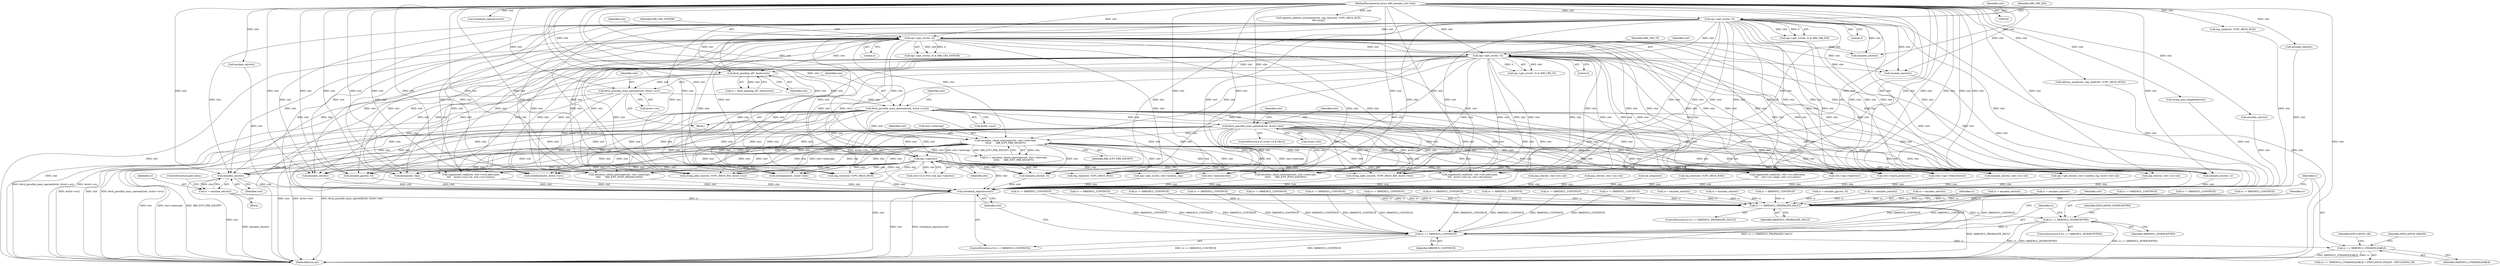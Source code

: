 digraph "0_linux_234f3ce485d54017f15cf5e0699cff4100121601_8@pointer" {
"1000428" [label="(Call,emulate_ud(ctxt))"];
"1000375" [label="(Call,emulator_check_intercept(ctxt, ctxt->intercept,\n\t\t\t\t\t\t      X86_ICPT_PRE_EXCEPT))"];
"1000342" [label="(Call,fetch_possible_mmx_operand(ctxt, &ctxt->src2))"];
"1000336" [label="(Call,fetch_possible_mmx_operand(ctxt, &ctxt->src))"];
"1000329" [label="(Call,flush_pending_x87_faults(ctxt))"];
"1000290" [label="(Call,ops->get_cr(ctxt, 4))"];
"1000278" [label="(Call,ops->get_cr(ctxt, 0))"];
"1000145" [label="(MethodParameterIn,struct x86_emulate_ctxt *ctxt)"];
"1000310" [label="(Call,ops->get_cr(ctxt, 0))"];
"1000355" [label="(Call,fetch_possible_mmx_operand(ctxt, &ctxt->dst))"];
"1000393" [label="(Call,ops->cpl(ctxt))"];
"1000426" [label="(Call,rc = emulate_ud(ctxt))"];
"1001199" [label="(Call,rc == X86EMUL_PROPAGATE_FAULT)"];
"1001217" [label="(Call,rc == X86EMUL_INTERCEPTED)"];
"1001223" [label="(Call,rc == X86EMUL_CONTINUE)"];
"1001230" [label="(Call,rc == X86EMUL_UNHANDLEABLE)"];
"1001226" [label="(Call,writeback_registers(ctxt))"];
"1001229" [label="(Call,(rc == X86EMUL_UNHANDLEABLE) ? EMULATION_FAILED : EMULATION_OK)"];
"1000342" [label="(Call,fetch_possible_mmx_operand(ctxt, &ctxt->src2))"];
"1000327" [label="(Call,rc = flush_pending_x87_faults(ctxt))"];
"1000936" [label="(Call,jmp_rel(ctxt, ctxt->src.val))"];
"1000426" [label="(Call,rc = emulate_ud(ctxt))"];
"1000262" [label="(Call,rc = emulate_ud(ctxt))"];
"1000993" [label="(Call,rc != X86EMUL_CONTINUE)"];
"1000402" [label="(Call,rc = emulate_ud(ctxt))"];
"1000290" [label="(Call,ops->get_cr(ctxt, 4))"];
"1000642" [label="(Call,rc != X86EMUL_CONTINUE)"];
"1001155" [label="(Call,reg_read(ctxt, VCPU_REGS_RCX))"];
"1001234" [label="(Identifier,EMULATION_OK)"];
"1001180" [label="(Call,writeback_registers(ctxt))"];
"1001201" [label="(Identifier,X86EMUL_PROPAGATE_FAULT)"];
"1001217" [label="(Call,rc == X86EMUL_INTERCEPTED)"];
"1000326" [label="(Block,)"];
"1000336" [label="(Call,fetch_possible_mmx_operand(ctxt, &ctxt->src))"];
"1000376" [label="(Identifier,ctxt)"];
"1000292" [label="(Literal,4)"];
"1000352" [label="(Identifier,ctxt)"];
"1000216" [label="(Call,emulate_ud(ctxt))"];
"1000309" [label="(Call,ops->get_cr(ctxt, 0) & X86_CR0_TS)"];
"1001233" [label="(Identifier,EMULATION_FAILED)"];
"1000928" [label="(Call,emulate_int(ctxt, 4))"];
"1000365" [label="(Identifier,ctxt)"];
"1000279" [label="(Identifier,ctxt)"];
"1001044" [label="(Call,writeback(ctxt, &ctxt->dst))"];
"1001225" [label="(Identifier,X86EMUL_CONTINUE)"];
"1000730" [label="(Call,rc != X86EMUL_CONTINUE)"];
"1000590" [label="(Call,rc != X86EMUL_CONTINUE)"];
"1001023" [label="(Call,writeback(ctxt, &ctxt->src))"];
"1000377" [label="(Call,ctxt->intercept)"];
"1000404" [label="(Call,emulate_ud(ctxt))"];
"1001216" [label="(ControlStructure,if (rc == X86EMUL_INTERCEPTED))"];
"1001198" [label="(ControlStructure,if (rc == X86EMUL_PROPAGATE_FAULT))"];
"1000154" [label="(Call,rc = X86EMUL_CONTINUE)"];
"1000387" [label="(Call,(ctxt->d & Priv) && ops->cpl(ctxt))"];
"1001231" [label="(Identifier,rc)"];
"1000291" [label="(Identifier,ctxt)"];
"1001328" [label="(Call,jmp_rel(ctxt, ctxt->src.val))"];
"1000407" [label="(Call,rc = emulate_gp(ctxt, 0))"];
"1000375" [label="(Call,emulator_check_intercept(ctxt, ctxt->intercept,\n\t\t\t\t\t\t      X86_ICPT_PRE_EXCEPT))"];
"1001230" [label="(Call,rc == X86EMUL_UNHANDLEABLE)"];
"1000672" [label="(Call,emulator_check_intercept(ctxt, ctxt->intercept,\n\t\t\t\t\t      X86_ICPT_POST_MEMACCESS))"];
"1000192" [label="(Call,rc = emulate_ud(ctxt))"];
"1000798" [label="(Call,jmp_rel(ctxt, ctxt->src.val))"];
"1000846" [label="(Call,em_xchg(ctxt))"];
"1000373" [label="(Call,rc = emulator_check_intercept(ctxt, ctxt->intercept,\n\t\t\t\t\t\t      X86_ICPT_PRE_EXCEPT))"];
"1001221" [label="(Identifier,EMULATION_INTERCEPTED)"];
"1000356" [label="(Identifier,ctxt)"];
"1001070" [label="(Call,string_addr_inc(ctxt, VCPU_REGS_RSI, &ctxt->src))"];
"1001222" [label="(ControlStructure,if (rc == X86EMUL_CONTINUE))"];
"1000409" [label="(Call,emulate_gp(ctxt, 0))"];
"1000295" [label="(Call,rc = emulate_ud(ctxt))"];
"1001224" [label="(Identifier,rc)"];
"1000487" [label="(Call,reg_read(ctxt, VCPU_REGS_RCX))"];
"1000468" [label="(Call,rc != X86EMUL_CONTINUE)"];
"1000425" [label="(Block,)"];
"1000904" [label="(Call,emulate_int(ctxt, 3))"];
"1000394" [label="(Identifier,ctxt)"];
"1000443" [label="(Call,rc != X86EMUL_CONTINUE)"];
"1000382" [label="(Call,rc != X86EMUL_CONTINUE)"];
"1000338" [label="(Call,&ctxt->src)"];
"1000380" [label="(Identifier,X86_ICPT_PRE_EXCEPT)"];
"1001257" [label="(Call,ops->get_cr(ctxt, ctxt->modrm_reg))"];
"1000264" [label="(Call,emulate_ud(ctxt))"];
"1000281" [label="(Identifier,X86_CR0_EM)"];
"1000329" [label="(Call,flush_pending_x87_faults(ctxt))"];
"1000278" [label="(Call,ops->get_cr(ctxt, 0))"];
"1000332" [label="(Call,rc != X86EMUL_CONTINUE)"];
"1001200" [label="(Identifier,rc)"];
"1000427" [label="(Identifier,rc)"];
"1001226" [label="(Call,writeback_registers(ctxt))"];
"1001480" [label="(MethodReturn,int)"];
"1000311" [label="(Identifier,ctxt)"];
"1000214" [label="(Call,rc = emulate_ud(ctxt))"];
"1001051" [label="(Call,rc != X86EMUL_CONTINUE)"];
"1001134" [label="(Call,register_address_increment(ctxt, reg_rmw(ctxt, VCPU_REGS_RCX),\n\t\t\t\t-count))"];
"1000485" [label="(Call,address_mask(ctxt, reg_read(ctxt, VCPU_REGS_RCX)))"];
"1000737" [label="(Call,ctxt->execute(ctxt))"];
"1001219" [label="(Identifier,X86EMUL_INTERCEPTED)"];
"1000679" [label="(Call,rc != X86EMUL_CONTINUE)"];
"1001223" [label="(Call,rc == X86EMUL_CONTINUE)"];
"1001227" [label="(Identifier,ctxt)"];
"1000833" [label="(Call,reg_rmw(ctxt, VCPU_REGS_RAX))"];
"1001199" [label="(Call,rc == X86EMUL_PROPAGATE_FAULT)"];
"1000348" [label="(ControlStructure,if (!(ctxt->d & Mov)))"];
"1000429" [label="(Identifier,ctxt)"];
"1000297" [label="(Call,emulate_ud(ctxt))"];
"1000357" [label="(Call,&ctxt->dst)"];
"1000393" [label="(Call,ops->cpl(ctxt))"];
"1000277" [label="(Call,ops->get_cr(ctxt, 0) & X86_CR0_EM)"];
"1001143" [label="(Call,string_insn_completed(ctxt))"];
"1000461" [label="(Call,emulator_check_intercept(ctxt, ctxt->intercept,\n\t\t\t\t\t\t      X86_ICPT_POST_EXCEPT))"];
"1000337" [label="(Identifier,ctxt)"];
"1000312" [label="(Literal,0)"];
"1000317" [label="(Call,emulate_nm(ctxt))"];
"1000194" [label="(Call,emulate_ud(ctxt))"];
"1001136" [label="(Call,reg_rmw(ctxt, VCPU_REGS_RCX))"];
"1000145" [label="(MethodParameterIn,struct x86_emulate_ctxt *ctxt)"];
"1000726" [label="(Call,fastop(ctxt, fop))"];
"1000344" [label="(Call,&ctxt->src2)"];
"1001085" [label="(Call,string_addr_inc(ctxt, VCPU_REGS_RDI, &ctxt->dst))"];
"1000280" [label="(Literal,0)"];
"1000330" [label="(Identifier,ctxt)"];
"1001030" [label="(Call,rc != X86EMUL_CONTINUE)"];
"1000569" [label="(Call,segmented_read(ctxt, ctxt->src2.addr.mem,\n\t\t\t\t    &ctxt->src2.val, ctxt->src2.bytes))"];
"1000740" [label="(Call,rc != X86EMUL_CONTINUE)"];
"1000313" [label="(Identifier,X86_CR0_TS)"];
"1000621" [label="(Call,segmented_read(ctxt, ctxt->dst.addr.mem,\n\t\t\t\t   &ctxt->dst.val, ctxt->dst.bytes))"];
"1000355" [label="(Call,fetch_possible_mmx_operand(ctxt, &ctxt->dst))"];
"1000289" [label="(Call,ops->get_cr(ctxt, 4) & X86_CR4_OSFXSR)"];
"1000523" [label="(Call,segmented_read(ctxt, ctxt->src.addr.mem,\n\t\t\t\t    ctxt->src.valptr, ctxt->src.bytes))"];
"1000315" [label="(Call,rc = emulate_nm(ctxt))"];
"1001472" [label="(Call,rc != X86EMUL_CONTINUE)"];
"1000343" [label="(Identifier,ctxt)"];
"1000952" [label="(Call,ctxt->ops->halt(ctxt))"];
"1001232" [label="(Identifier,X86EMUL_UNHANDLEABLE)"];
"1000293" [label="(Identifier,X86_CR4_OSFXSR)"];
"1000440" [label="(Call,ctxt->check_perm(ctxt))"];
"1000543" [label="(Call,rc != X86EMUL_CONTINUE)"];
"1001242" [label="(Call,(ctxt->ops->wbinvd)(ctxt))"];
"1000911" [label="(Call,emulate_int(ctxt, ctxt->src.val))"];
"1000428" [label="(Call,emulate_ud(ctxt))"];
"1001264" [label="(Call,ops->get_dr(ctxt, ctxt->modrm_reg, &ctxt->dst.val))"];
"1001218" [label="(Identifier,rc)"];
"1000310" [label="(Call,ops->get_cr(ctxt, 0))"];
"1001207" [label="(Identifier,ctxt)"];
"1000430" [label="(ControlStructure,goto done;)"];
"1000428" -> "1000426"  [label="AST: "];
"1000428" -> "1000429"  [label="CFG: "];
"1000429" -> "1000428"  [label="AST: "];
"1000426" -> "1000428"  [label="CFG: "];
"1000428" -> "1001480"  [label="DDG: ctxt"];
"1000428" -> "1000426"  [label="DDG: ctxt"];
"1000375" -> "1000428"  [label="DDG: ctxt"];
"1000393" -> "1000428"  [label="DDG: ctxt"];
"1000342" -> "1000428"  [label="DDG: ctxt"];
"1000310" -> "1000428"  [label="DDG: ctxt"];
"1000278" -> "1000428"  [label="DDG: ctxt"];
"1000355" -> "1000428"  [label="DDG: ctxt"];
"1000290" -> "1000428"  [label="DDG: ctxt"];
"1000145" -> "1000428"  [label="DDG: ctxt"];
"1000428" -> "1001226"  [label="DDG: ctxt"];
"1000375" -> "1000373"  [label="AST: "];
"1000375" -> "1000380"  [label="CFG: "];
"1000376" -> "1000375"  [label="AST: "];
"1000377" -> "1000375"  [label="AST: "];
"1000380" -> "1000375"  [label="AST: "];
"1000373" -> "1000375"  [label="CFG: "];
"1000375" -> "1001480"  [label="DDG: ctxt"];
"1000375" -> "1001480"  [label="DDG: ctxt->intercept"];
"1000375" -> "1001480"  [label="DDG: X86_ICPT_PRE_EXCEPT"];
"1000375" -> "1000373"  [label="DDG: ctxt"];
"1000375" -> "1000373"  [label="DDG: ctxt->intercept"];
"1000375" -> "1000373"  [label="DDG: X86_ICPT_PRE_EXCEPT"];
"1000342" -> "1000375"  [label="DDG: ctxt"];
"1000310" -> "1000375"  [label="DDG: ctxt"];
"1000278" -> "1000375"  [label="DDG: ctxt"];
"1000355" -> "1000375"  [label="DDG: ctxt"];
"1000290" -> "1000375"  [label="DDG: ctxt"];
"1000145" -> "1000375"  [label="DDG: ctxt"];
"1000375" -> "1000393"  [label="DDG: ctxt"];
"1000375" -> "1000404"  [label="DDG: ctxt"];
"1000375" -> "1000409"  [label="DDG: ctxt"];
"1000375" -> "1000440"  [label="DDG: ctxt"];
"1000375" -> "1000461"  [label="DDG: ctxt"];
"1000375" -> "1000461"  [label="DDG: ctxt->intercept"];
"1000375" -> "1000487"  [label="DDG: ctxt"];
"1000375" -> "1000523"  [label="DDG: ctxt"];
"1000375" -> "1000569"  [label="DDG: ctxt"];
"1000375" -> "1000621"  [label="DDG: ctxt"];
"1000375" -> "1000672"  [label="DDG: ctxt"];
"1000375" -> "1000672"  [label="DDG: ctxt->intercept"];
"1000375" -> "1000726"  [label="DDG: ctxt"];
"1000375" -> "1000737"  [label="DDG: ctxt"];
"1000375" -> "1000904"  [label="DDG: ctxt"];
"1000375" -> "1000911"  [label="DDG: ctxt"];
"1000375" -> "1000928"  [label="DDG: ctxt"];
"1000375" -> "1000936"  [label="DDG: ctxt"];
"1000375" -> "1000952"  [label="DDG: ctxt"];
"1000375" -> "1001023"  [label="DDG: ctxt"];
"1000375" -> "1001044"  [label="DDG: ctxt"];
"1000375" -> "1001070"  [label="DDG: ctxt"];
"1000375" -> "1001085"  [label="DDG: ctxt"];
"1000375" -> "1001136"  [label="DDG: ctxt"];
"1000375" -> "1001226"  [label="DDG: ctxt"];
"1000375" -> "1001242"  [label="DDG: ctxt"];
"1000375" -> "1001257"  [label="DDG: ctxt"];
"1000375" -> "1001264"  [label="DDG: ctxt"];
"1000342" -> "1000326"  [label="AST: "];
"1000342" -> "1000344"  [label="CFG: "];
"1000343" -> "1000342"  [label="AST: "];
"1000344" -> "1000342"  [label="AST: "];
"1000352" -> "1000342"  [label="CFG: "];
"1000342" -> "1001480"  [label="DDG: &ctxt->src2"];
"1000342" -> "1001480"  [label="DDG: ctxt"];
"1000342" -> "1001480"  [label="DDG: fetch_possible_mmx_operand(ctxt, &ctxt->src2)"];
"1000336" -> "1000342"  [label="DDG: ctxt"];
"1000145" -> "1000342"  [label="DDG: ctxt"];
"1000342" -> "1000355"  [label="DDG: ctxt"];
"1000342" -> "1000393"  [label="DDG: ctxt"];
"1000342" -> "1000404"  [label="DDG: ctxt"];
"1000342" -> "1000409"  [label="DDG: ctxt"];
"1000342" -> "1000440"  [label="DDG: ctxt"];
"1000342" -> "1000461"  [label="DDG: ctxt"];
"1000342" -> "1000487"  [label="DDG: ctxt"];
"1000342" -> "1000523"  [label="DDG: ctxt"];
"1000342" -> "1000569"  [label="DDG: ctxt"];
"1000342" -> "1000621"  [label="DDG: ctxt"];
"1000342" -> "1000672"  [label="DDG: ctxt"];
"1000342" -> "1000726"  [label="DDG: ctxt"];
"1000342" -> "1000737"  [label="DDG: ctxt"];
"1000342" -> "1000904"  [label="DDG: ctxt"];
"1000342" -> "1000911"  [label="DDG: ctxt"];
"1000342" -> "1000928"  [label="DDG: ctxt"];
"1000342" -> "1000936"  [label="DDG: ctxt"];
"1000342" -> "1000952"  [label="DDG: ctxt"];
"1000342" -> "1001023"  [label="DDG: ctxt"];
"1000342" -> "1001044"  [label="DDG: ctxt"];
"1000342" -> "1001070"  [label="DDG: ctxt"];
"1000342" -> "1001085"  [label="DDG: ctxt"];
"1000342" -> "1001136"  [label="DDG: ctxt"];
"1000342" -> "1001226"  [label="DDG: ctxt"];
"1000342" -> "1001242"  [label="DDG: ctxt"];
"1000342" -> "1001257"  [label="DDG: ctxt"];
"1000342" -> "1001264"  [label="DDG: ctxt"];
"1000336" -> "1000326"  [label="AST: "];
"1000336" -> "1000338"  [label="CFG: "];
"1000337" -> "1000336"  [label="AST: "];
"1000338" -> "1000336"  [label="AST: "];
"1000343" -> "1000336"  [label="CFG: "];
"1000336" -> "1001480"  [label="DDG: fetch_possible_mmx_operand(ctxt, &ctxt->src)"];
"1000336" -> "1001480"  [label="DDG: &ctxt->src"];
"1000329" -> "1000336"  [label="DDG: ctxt"];
"1000145" -> "1000336"  [label="DDG: ctxt"];
"1000336" -> "1001023"  [label="DDG: &ctxt->src"];
"1000336" -> "1001070"  [label="DDG: &ctxt->src"];
"1000329" -> "1000327"  [label="AST: "];
"1000329" -> "1000330"  [label="CFG: "];
"1000330" -> "1000329"  [label="AST: "];
"1000327" -> "1000329"  [label="CFG: "];
"1000329" -> "1001480"  [label="DDG: ctxt"];
"1000329" -> "1000327"  [label="DDG: ctxt"];
"1000290" -> "1000329"  [label="DDG: ctxt"];
"1000310" -> "1000329"  [label="DDG: ctxt"];
"1000278" -> "1000329"  [label="DDG: ctxt"];
"1000145" -> "1000329"  [label="DDG: ctxt"];
"1000329" -> "1001226"  [label="DDG: ctxt"];
"1000290" -> "1000289"  [label="AST: "];
"1000290" -> "1000292"  [label="CFG: "];
"1000291" -> "1000290"  [label="AST: "];
"1000292" -> "1000290"  [label="AST: "];
"1000293" -> "1000290"  [label="CFG: "];
"1000290" -> "1001480"  [label="DDG: ctxt"];
"1000290" -> "1000289"  [label="DDG: ctxt"];
"1000290" -> "1000289"  [label="DDG: 4"];
"1000278" -> "1000290"  [label="DDG: ctxt"];
"1000145" -> "1000290"  [label="DDG: ctxt"];
"1000290" -> "1000297"  [label="DDG: ctxt"];
"1000290" -> "1000310"  [label="DDG: ctxt"];
"1000290" -> "1000317"  [label="DDG: ctxt"];
"1000290" -> "1000393"  [label="DDG: ctxt"];
"1000290" -> "1000404"  [label="DDG: ctxt"];
"1000290" -> "1000409"  [label="DDG: ctxt"];
"1000290" -> "1000440"  [label="DDG: ctxt"];
"1000290" -> "1000461"  [label="DDG: ctxt"];
"1000290" -> "1000487"  [label="DDG: ctxt"];
"1000290" -> "1000523"  [label="DDG: ctxt"];
"1000290" -> "1000569"  [label="DDG: ctxt"];
"1000290" -> "1000621"  [label="DDG: ctxt"];
"1000290" -> "1000672"  [label="DDG: ctxt"];
"1000290" -> "1000726"  [label="DDG: ctxt"];
"1000290" -> "1000737"  [label="DDG: ctxt"];
"1000290" -> "1000904"  [label="DDG: ctxt"];
"1000290" -> "1000911"  [label="DDG: ctxt"];
"1000290" -> "1000928"  [label="DDG: ctxt"];
"1000290" -> "1000936"  [label="DDG: ctxt"];
"1000290" -> "1000952"  [label="DDG: ctxt"];
"1000290" -> "1001023"  [label="DDG: ctxt"];
"1000290" -> "1001044"  [label="DDG: ctxt"];
"1000290" -> "1001070"  [label="DDG: ctxt"];
"1000290" -> "1001085"  [label="DDG: ctxt"];
"1000290" -> "1001136"  [label="DDG: ctxt"];
"1000290" -> "1001226"  [label="DDG: ctxt"];
"1000290" -> "1001242"  [label="DDG: ctxt"];
"1000290" -> "1001257"  [label="DDG: ctxt"];
"1000290" -> "1001264"  [label="DDG: ctxt"];
"1000278" -> "1000277"  [label="AST: "];
"1000278" -> "1000280"  [label="CFG: "];
"1000279" -> "1000278"  [label="AST: "];
"1000280" -> "1000278"  [label="AST: "];
"1000281" -> "1000278"  [label="CFG: "];
"1000278" -> "1001480"  [label="DDG: ctxt"];
"1000278" -> "1000277"  [label="DDG: ctxt"];
"1000278" -> "1000277"  [label="DDG: 0"];
"1000145" -> "1000278"  [label="DDG: ctxt"];
"1000278" -> "1000297"  [label="DDG: ctxt"];
"1000278" -> "1000310"  [label="DDG: ctxt"];
"1000278" -> "1000317"  [label="DDG: ctxt"];
"1000278" -> "1000393"  [label="DDG: ctxt"];
"1000278" -> "1000404"  [label="DDG: ctxt"];
"1000278" -> "1000409"  [label="DDG: ctxt"];
"1000278" -> "1000440"  [label="DDG: ctxt"];
"1000278" -> "1000461"  [label="DDG: ctxt"];
"1000278" -> "1000487"  [label="DDG: ctxt"];
"1000278" -> "1000523"  [label="DDG: ctxt"];
"1000278" -> "1000569"  [label="DDG: ctxt"];
"1000278" -> "1000621"  [label="DDG: ctxt"];
"1000278" -> "1000672"  [label="DDG: ctxt"];
"1000278" -> "1000726"  [label="DDG: ctxt"];
"1000278" -> "1000737"  [label="DDG: ctxt"];
"1000278" -> "1000904"  [label="DDG: ctxt"];
"1000278" -> "1000911"  [label="DDG: ctxt"];
"1000278" -> "1000928"  [label="DDG: ctxt"];
"1000278" -> "1000936"  [label="DDG: ctxt"];
"1000278" -> "1000952"  [label="DDG: ctxt"];
"1000278" -> "1001023"  [label="DDG: ctxt"];
"1000278" -> "1001044"  [label="DDG: ctxt"];
"1000278" -> "1001070"  [label="DDG: ctxt"];
"1000278" -> "1001085"  [label="DDG: ctxt"];
"1000278" -> "1001136"  [label="DDG: ctxt"];
"1000278" -> "1001226"  [label="DDG: ctxt"];
"1000278" -> "1001242"  [label="DDG: ctxt"];
"1000278" -> "1001257"  [label="DDG: ctxt"];
"1000278" -> "1001264"  [label="DDG: ctxt"];
"1000145" -> "1000144"  [label="AST: "];
"1000145" -> "1001480"  [label="DDG: ctxt"];
"1000145" -> "1000194"  [label="DDG: ctxt"];
"1000145" -> "1000216"  [label="DDG: ctxt"];
"1000145" -> "1000264"  [label="DDG: ctxt"];
"1000145" -> "1000297"  [label="DDG: ctxt"];
"1000145" -> "1000310"  [label="DDG: ctxt"];
"1000145" -> "1000317"  [label="DDG: ctxt"];
"1000145" -> "1000355"  [label="DDG: ctxt"];
"1000145" -> "1000393"  [label="DDG: ctxt"];
"1000145" -> "1000404"  [label="DDG: ctxt"];
"1000145" -> "1000409"  [label="DDG: ctxt"];
"1000145" -> "1000440"  [label="DDG: ctxt"];
"1000145" -> "1000461"  [label="DDG: ctxt"];
"1000145" -> "1000485"  [label="DDG: ctxt"];
"1000145" -> "1000487"  [label="DDG: ctxt"];
"1000145" -> "1000523"  [label="DDG: ctxt"];
"1000145" -> "1000569"  [label="DDG: ctxt"];
"1000145" -> "1000621"  [label="DDG: ctxt"];
"1000145" -> "1000672"  [label="DDG: ctxt"];
"1000145" -> "1000726"  [label="DDG: ctxt"];
"1000145" -> "1000737"  [label="DDG: ctxt"];
"1000145" -> "1000904"  [label="DDG: ctxt"];
"1000145" -> "1000911"  [label="DDG: ctxt"];
"1000145" -> "1000928"  [label="DDG: ctxt"];
"1000145" -> "1000936"  [label="DDG: ctxt"];
"1000145" -> "1000952"  [label="DDG: ctxt"];
"1000145" -> "1001023"  [label="DDG: ctxt"];
"1000145" -> "1001044"  [label="DDG: ctxt"];
"1000145" -> "1001070"  [label="DDG: ctxt"];
"1000145" -> "1001085"  [label="DDG: ctxt"];
"1000145" -> "1001134"  [label="DDG: ctxt"];
"1000145" -> "1001136"  [label="DDG: ctxt"];
"1000145" -> "1001143"  [label="DDG: ctxt"];
"1000145" -> "1001155"  [label="DDG: ctxt"];
"1000145" -> "1001180"  [label="DDG: ctxt"];
"1000145" -> "1001226"  [label="DDG: ctxt"];
"1000145" -> "1001242"  [label="DDG: ctxt"];
"1000145" -> "1001257"  [label="DDG: ctxt"];
"1000145" -> "1001264"  [label="DDG: ctxt"];
"1000310" -> "1000309"  [label="AST: "];
"1000310" -> "1000312"  [label="CFG: "];
"1000311" -> "1000310"  [label="AST: "];
"1000312" -> "1000310"  [label="AST: "];
"1000313" -> "1000310"  [label="CFG: "];
"1000310" -> "1001480"  [label="DDG: ctxt"];
"1000310" -> "1000309"  [label="DDG: ctxt"];
"1000310" -> "1000309"  [label="DDG: 0"];
"1000310" -> "1000317"  [label="DDG: ctxt"];
"1000310" -> "1000393"  [label="DDG: ctxt"];
"1000310" -> "1000404"  [label="DDG: ctxt"];
"1000310" -> "1000409"  [label="DDG: ctxt"];
"1000310" -> "1000440"  [label="DDG: ctxt"];
"1000310" -> "1000461"  [label="DDG: ctxt"];
"1000310" -> "1000487"  [label="DDG: ctxt"];
"1000310" -> "1000523"  [label="DDG: ctxt"];
"1000310" -> "1000569"  [label="DDG: ctxt"];
"1000310" -> "1000621"  [label="DDG: ctxt"];
"1000310" -> "1000672"  [label="DDG: ctxt"];
"1000310" -> "1000726"  [label="DDG: ctxt"];
"1000310" -> "1000737"  [label="DDG: ctxt"];
"1000310" -> "1000904"  [label="DDG: ctxt"];
"1000310" -> "1000911"  [label="DDG: ctxt"];
"1000310" -> "1000928"  [label="DDG: ctxt"];
"1000310" -> "1000936"  [label="DDG: ctxt"];
"1000310" -> "1000952"  [label="DDG: ctxt"];
"1000310" -> "1001023"  [label="DDG: ctxt"];
"1000310" -> "1001044"  [label="DDG: ctxt"];
"1000310" -> "1001070"  [label="DDG: ctxt"];
"1000310" -> "1001085"  [label="DDG: ctxt"];
"1000310" -> "1001136"  [label="DDG: ctxt"];
"1000310" -> "1001226"  [label="DDG: ctxt"];
"1000310" -> "1001242"  [label="DDG: ctxt"];
"1000310" -> "1001257"  [label="DDG: ctxt"];
"1000310" -> "1001264"  [label="DDG: ctxt"];
"1000355" -> "1000348"  [label="AST: "];
"1000355" -> "1000357"  [label="CFG: "];
"1000356" -> "1000355"  [label="AST: "];
"1000357" -> "1000355"  [label="AST: "];
"1000365" -> "1000355"  [label="CFG: "];
"1000355" -> "1001480"  [label="DDG: ctxt"];
"1000355" -> "1001480"  [label="DDG: &ctxt->dst"];
"1000355" -> "1001480"  [label="DDG: fetch_possible_mmx_operand(ctxt, &ctxt->dst)"];
"1000355" -> "1000393"  [label="DDG: ctxt"];
"1000355" -> "1000404"  [label="DDG: ctxt"];
"1000355" -> "1000409"  [label="DDG: ctxt"];
"1000355" -> "1000440"  [label="DDG: ctxt"];
"1000355" -> "1000461"  [label="DDG: ctxt"];
"1000355" -> "1000487"  [label="DDG: ctxt"];
"1000355" -> "1000523"  [label="DDG: ctxt"];
"1000355" -> "1000569"  [label="DDG: ctxt"];
"1000355" -> "1000621"  [label="DDG: ctxt"];
"1000355" -> "1000672"  [label="DDG: ctxt"];
"1000355" -> "1000726"  [label="DDG: ctxt"];
"1000355" -> "1000737"  [label="DDG: ctxt"];
"1000355" -> "1000904"  [label="DDG: ctxt"];
"1000355" -> "1000911"  [label="DDG: ctxt"];
"1000355" -> "1000928"  [label="DDG: ctxt"];
"1000355" -> "1000936"  [label="DDG: ctxt"];
"1000355" -> "1000952"  [label="DDG: ctxt"];
"1000355" -> "1001023"  [label="DDG: ctxt"];
"1000355" -> "1001044"  [label="DDG: ctxt"];
"1000355" -> "1001044"  [label="DDG: &ctxt->dst"];
"1000355" -> "1001070"  [label="DDG: ctxt"];
"1000355" -> "1001085"  [label="DDG: ctxt"];
"1000355" -> "1001085"  [label="DDG: &ctxt->dst"];
"1000355" -> "1001136"  [label="DDG: ctxt"];
"1000355" -> "1001226"  [label="DDG: ctxt"];
"1000355" -> "1001242"  [label="DDG: ctxt"];
"1000355" -> "1001257"  [label="DDG: ctxt"];
"1000355" -> "1001264"  [label="DDG: ctxt"];
"1000393" -> "1000387"  [label="AST: "];
"1000393" -> "1000394"  [label="CFG: "];
"1000394" -> "1000393"  [label="AST: "];
"1000387" -> "1000393"  [label="CFG: "];
"1000393" -> "1001480"  [label="DDG: ctxt"];
"1000393" -> "1000387"  [label="DDG: ctxt"];
"1000393" -> "1000404"  [label="DDG: ctxt"];
"1000393" -> "1000409"  [label="DDG: ctxt"];
"1000393" -> "1000440"  [label="DDG: ctxt"];
"1000393" -> "1000461"  [label="DDG: ctxt"];
"1000393" -> "1000487"  [label="DDG: ctxt"];
"1000393" -> "1000523"  [label="DDG: ctxt"];
"1000393" -> "1000569"  [label="DDG: ctxt"];
"1000393" -> "1000621"  [label="DDG: ctxt"];
"1000393" -> "1000672"  [label="DDG: ctxt"];
"1000393" -> "1000726"  [label="DDG: ctxt"];
"1000393" -> "1000737"  [label="DDG: ctxt"];
"1000393" -> "1000904"  [label="DDG: ctxt"];
"1000393" -> "1000911"  [label="DDG: ctxt"];
"1000393" -> "1000928"  [label="DDG: ctxt"];
"1000393" -> "1000936"  [label="DDG: ctxt"];
"1000393" -> "1000952"  [label="DDG: ctxt"];
"1000393" -> "1001023"  [label="DDG: ctxt"];
"1000393" -> "1001044"  [label="DDG: ctxt"];
"1000393" -> "1001070"  [label="DDG: ctxt"];
"1000393" -> "1001085"  [label="DDG: ctxt"];
"1000393" -> "1001136"  [label="DDG: ctxt"];
"1000393" -> "1001226"  [label="DDG: ctxt"];
"1000393" -> "1001242"  [label="DDG: ctxt"];
"1000393" -> "1001257"  [label="DDG: ctxt"];
"1000393" -> "1001264"  [label="DDG: ctxt"];
"1000426" -> "1000425"  [label="AST: "];
"1000427" -> "1000426"  [label="AST: "];
"1000430" -> "1000426"  [label="CFG: "];
"1000426" -> "1001480"  [label="DDG: emulate_ud(ctxt)"];
"1000426" -> "1001199"  [label="DDG: rc"];
"1001199" -> "1001198"  [label="AST: "];
"1001199" -> "1001201"  [label="CFG: "];
"1001200" -> "1001199"  [label="AST: "];
"1001201" -> "1001199"  [label="AST: "];
"1001207" -> "1001199"  [label="CFG: "];
"1001218" -> "1001199"  [label="CFG: "];
"1001199" -> "1001480"  [label="DDG: rc == X86EMUL_PROPAGATE_FAULT"];
"1001199" -> "1001480"  [label="DDG: X86EMUL_PROPAGATE_FAULT"];
"1000642" -> "1001199"  [label="DDG: rc"];
"1000332" -> "1001199"  [label="DDG: rc"];
"1000382" -> "1001199"  [label="DDG: rc"];
"1000295" -> "1001199"  [label="DDG: rc"];
"1000679" -> "1001199"  [label="DDG: rc"];
"1000315" -> "1001199"  [label="DDG: rc"];
"1001472" -> "1001199"  [label="DDG: rc"];
"1000407" -> "1001199"  [label="DDG: rc"];
"1000154" -> "1001199"  [label="DDG: rc"];
"1000402" -> "1001199"  [label="DDG: rc"];
"1000262" -> "1001199"  [label="DDG: rc"];
"1000730" -> "1001199"  [label="DDG: rc"];
"1000740" -> "1001199"  [label="DDG: rc"];
"1001051" -> "1001199"  [label="DDG: rc"];
"1000590" -> "1001199"  [label="DDG: rc"];
"1000468" -> "1001199"  [label="DDG: rc"];
"1000192" -> "1001199"  [label="DDG: rc"];
"1000993" -> "1001199"  [label="DDG: rc"];
"1000214" -> "1001199"  [label="DDG: rc"];
"1000543" -> "1001199"  [label="DDG: rc"];
"1000443" -> "1001199"  [label="DDG: rc"];
"1001030" -> "1001199"  [label="DDG: rc"];
"1001199" -> "1001217"  [label="DDG: rc"];
"1001217" -> "1001216"  [label="AST: "];
"1001217" -> "1001219"  [label="CFG: "];
"1001218" -> "1001217"  [label="AST: "];
"1001219" -> "1001217"  [label="AST: "];
"1001221" -> "1001217"  [label="CFG: "];
"1001224" -> "1001217"  [label="CFG: "];
"1001217" -> "1001480"  [label="DDG: rc"];
"1001217" -> "1001480"  [label="DDG: X86EMUL_INTERCEPTED"];
"1001217" -> "1001480"  [label="DDG: rc == X86EMUL_INTERCEPTED"];
"1001217" -> "1001223"  [label="DDG: rc"];
"1001223" -> "1001222"  [label="AST: "];
"1001223" -> "1001225"  [label="CFG: "];
"1001224" -> "1001223"  [label="AST: "];
"1001225" -> "1001223"  [label="AST: "];
"1001227" -> "1001223"  [label="CFG: "];
"1001231" -> "1001223"  [label="CFG: "];
"1001223" -> "1001480"  [label="DDG: rc == X86EMUL_CONTINUE"];
"1001223" -> "1001480"  [label="DDG: X86EMUL_CONTINUE"];
"1000740" -> "1001223"  [label="DDG: X86EMUL_CONTINUE"];
"1001472" -> "1001223"  [label="DDG: X86EMUL_CONTINUE"];
"1000382" -> "1001223"  [label="DDG: X86EMUL_CONTINUE"];
"1000642" -> "1001223"  [label="DDG: X86EMUL_CONTINUE"];
"1000590" -> "1001223"  [label="DDG: X86EMUL_CONTINUE"];
"1000443" -> "1001223"  [label="DDG: X86EMUL_CONTINUE"];
"1000543" -> "1001223"  [label="DDG: X86EMUL_CONTINUE"];
"1000993" -> "1001223"  [label="DDG: X86EMUL_CONTINUE"];
"1001030" -> "1001223"  [label="DDG: X86EMUL_CONTINUE"];
"1000730" -> "1001223"  [label="DDG: X86EMUL_CONTINUE"];
"1000468" -> "1001223"  [label="DDG: X86EMUL_CONTINUE"];
"1001051" -> "1001223"  [label="DDG: X86EMUL_CONTINUE"];
"1000332" -> "1001223"  [label="DDG: X86EMUL_CONTINUE"];
"1000679" -> "1001223"  [label="DDG: X86EMUL_CONTINUE"];
"1001223" -> "1001230"  [label="DDG: rc"];
"1001230" -> "1001229"  [label="AST: "];
"1001230" -> "1001232"  [label="CFG: "];
"1001231" -> "1001230"  [label="AST: "];
"1001232" -> "1001230"  [label="AST: "];
"1001233" -> "1001230"  [label="CFG: "];
"1001234" -> "1001230"  [label="CFG: "];
"1001230" -> "1001480"  [label="DDG: X86EMUL_UNHANDLEABLE"];
"1001230" -> "1001480"  [label="DDG: rc"];
"1001226" -> "1001222"  [label="AST: "];
"1001226" -> "1001227"  [label="CFG: "];
"1001227" -> "1001226"  [label="AST: "];
"1001231" -> "1001226"  [label="CFG: "];
"1001226" -> "1001480"  [label="DDG: ctxt"];
"1001226" -> "1001480"  [label="DDG: writeback_registers(ctxt)"];
"1001264" -> "1001226"  [label="DDG: ctxt"];
"1000936" -> "1001226"  [label="DDG: ctxt"];
"1000928" -> "1001226"  [label="DDG: ctxt"];
"1000737" -> "1001226"  [label="DDG: ctxt"];
"1000409" -> "1001226"  [label="DDG: ctxt"];
"1000672" -> "1001226"  [label="DDG: ctxt"];
"1001070" -> "1001226"  [label="DDG: ctxt"];
"1000297" -> "1001226"  [label="DDG: ctxt"];
"1000485" -> "1001226"  [label="DDG: ctxt"];
"1000621" -> "1001226"  [label="DDG: ctxt"];
"1001023" -> "1001226"  [label="DDG: ctxt"];
"1000404" -> "1001226"  [label="DDG: ctxt"];
"1000833" -> "1001226"  [label="DDG: ctxt"];
"1000952" -> "1001226"  [label="DDG: ctxt"];
"1001044" -> "1001226"  [label="DDG: ctxt"];
"1001257" -> "1001226"  [label="DDG: ctxt"];
"1000523" -> "1001226"  [label="DDG: ctxt"];
"1000904" -> "1001226"  [label="DDG: ctxt"];
"1000317" -> "1001226"  [label="DDG: ctxt"];
"1001328" -> "1001226"  [label="DDG: ctxt"];
"1001155" -> "1001226"  [label="DDG: ctxt"];
"1000726" -> "1001226"  [label="DDG: ctxt"];
"1000216" -> "1001226"  [label="DDG: ctxt"];
"1001085" -> "1001226"  [label="DDG: ctxt"];
"1000194" -> "1001226"  [label="DDG: ctxt"];
"1000264" -> "1001226"  [label="DDG: ctxt"];
"1000798" -> "1001226"  [label="DDG: ctxt"];
"1001242" -> "1001226"  [label="DDG: ctxt"];
"1000911" -> "1001226"  [label="DDG: ctxt"];
"1000569" -> "1001226"  [label="DDG: ctxt"];
"1000461" -> "1001226"  [label="DDG: ctxt"];
"1000440" -> "1001226"  [label="DDG: ctxt"];
"1001143" -> "1001226"  [label="DDG: ctxt"];
"1000846" -> "1001226"  [label="DDG: ctxt"];
}
